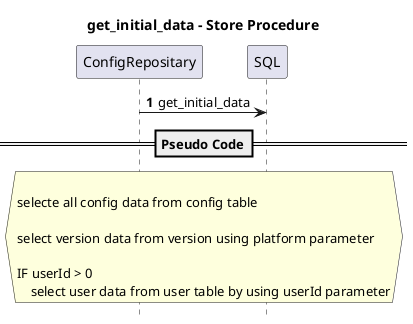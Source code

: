@startuml

title get_initial_data - Store Procedure
autonumber
hide footbox
participant ConfigRepositary
participant SQL

ConfigRepositary -> SQL : get_initial_data 
== Pseudo Code==

hnote across

selecte all config data from config table

select version data from version using platform parameter

IF userId > 0
    select user data from user table by using userId parameter
end note
@enduml